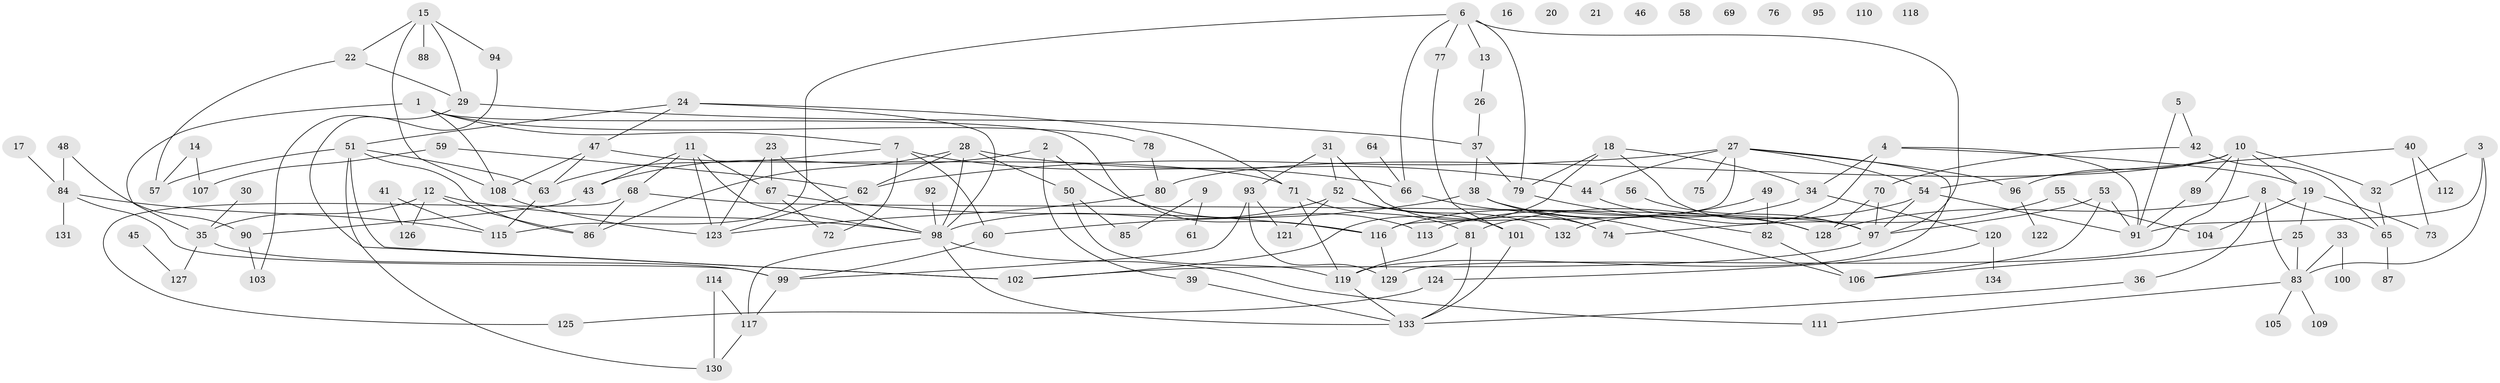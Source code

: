 // Generated by graph-tools (version 1.1) at 2025/49/03/09/25 03:49:03]
// undirected, 134 vertices, 198 edges
graph export_dot {
graph [start="1"]
  node [color=gray90,style=filled];
  1;
  2;
  3;
  4;
  5;
  6;
  7;
  8;
  9;
  10;
  11;
  12;
  13;
  14;
  15;
  16;
  17;
  18;
  19;
  20;
  21;
  22;
  23;
  24;
  25;
  26;
  27;
  28;
  29;
  30;
  31;
  32;
  33;
  34;
  35;
  36;
  37;
  38;
  39;
  40;
  41;
  42;
  43;
  44;
  45;
  46;
  47;
  48;
  49;
  50;
  51;
  52;
  53;
  54;
  55;
  56;
  57;
  58;
  59;
  60;
  61;
  62;
  63;
  64;
  65;
  66;
  67;
  68;
  69;
  70;
  71;
  72;
  73;
  74;
  75;
  76;
  77;
  78;
  79;
  80;
  81;
  82;
  83;
  84;
  85;
  86;
  87;
  88;
  89;
  90;
  91;
  92;
  93;
  94;
  95;
  96;
  97;
  98;
  99;
  100;
  101;
  102;
  103;
  104;
  105;
  106;
  107;
  108;
  109;
  110;
  111;
  112;
  113;
  114;
  115;
  116;
  117;
  118;
  119;
  120;
  121;
  122;
  123;
  124;
  125;
  126;
  127;
  128;
  129;
  130;
  131;
  132;
  133;
  134;
  1 -- 7;
  1 -- 35;
  1 -- 78;
  1 -- 108;
  1 -- 116;
  2 -- 39;
  2 -- 43;
  2 -- 113;
  3 -- 32;
  3 -- 83;
  3 -- 91;
  4 -- 19;
  4 -- 34;
  4 -- 91;
  4 -- 132;
  5 -- 42;
  5 -- 91;
  6 -- 13;
  6 -- 66;
  6 -- 77;
  6 -- 79;
  6 -- 97;
  6 -- 115;
  7 -- 60;
  7 -- 63;
  7 -- 66;
  7 -- 72;
  8 -- 36;
  8 -- 65;
  8 -- 83;
  8 -- 128;
  9 -- 61;
  9 -- 85;
  10 -- 19;
  10 -- 32;
  10 -- 80;
  10 -- 89;
  10 -- 96;
  10 -- 129;
  11 -- 43;
  11 -- 67;
  11 -- 68;
  11 -- 98;
  11 -- 123;
  12 -- 35;
  12 -- 86;
  12 -- 98;
  12 -- 126;
  13 -- 26;
  14 -- 57;
  14 -- 107;
  15 -- 22;
  15 -- 29;
  15 -- 88;
  15 -- 94;
  15 -- 108;
  17 -- 84;
  18 -- 34;
  18 -- 79;
  18 -- 97;
  18 -- 102;
  19 -- 25;
  19 -- 73;
  19 -- 104;
  22 -- 29;
  22 -- 57;
  23 -- 67;
  23 -- 98;
  23 -- 123;
  24 -- 47;
  24 -- 51;
  24 -- 71;
  24 -- 98;
  25 -- 83;
  25 -- 106;
  26 -- 37;
  27 -- 44;
  27 -- 54;
  27 -- 62;
  27 -- 75;
  27 -- 96;
  27 -- 116;
  27 -- 119;
  28 -- 44;
  28 -- 50;
  28 -- 62;
  28 -- 86;
  28 -- 98;
  29 -- 37;
  29 -- 103;
  30 -- 35;
  31 -- 52;
  31 -- 74;
  31 -- 93;
  32 -- 65;
  33 -- 83;
  33 -- 100;
  34 -- 113;
  34 -- 120;
  35 -- 99;
  35 -- 127;
  36 -- 133;
  37 -- 38;
  37 -- 79;
  38 -- 60;
  38 -- 106;
  38 -- 128;
  39 -- 133;
  40 -- 54;
  40 -- 73;
  40 -- 112;
  41 -- 115;
  41 -- 126;
  42 -- 65;
  42 -- 70;
  43 -- 90;
  44 -- 128;
  45 -- 127;
  47 -- 63;
  47 -- 71;
  47 -- 108;
  48 -- 84;
  48 -- 90;
  49 -- 82;
  49 -- 116;
  50 -- 85;
  50 -- 119;
  51 -- 57;
  51 -- 63;
  51 -- 86;
  51 -- 102;
  51 -- 130;
  52 -- 98;
  52 -- 101;
  52 -- 121;
  52 -- 132;
  53 -- 91;
  53 -- 97;
  53 -- 106;
  54 -- 81;
  54 -- 91;
  54 -- 97;
  55 -- 74;
  55 -- 104;
  56 -- 97;
  59 -- 62;
  59 -- 107;
  60 -- 99;
  62 -- 123;
  63 -- 115;
  64 -- 66;
  65 -- 87;
  66 -- 74;
  67 -- 72;
  67 -- 116;
  68 -- 86;
  68 -- 97;
  68 -- 125;
  70 -- 97;
  70 -- 128;
  71 -- 81;
  71 -- 119;
  77 -- 101;
  78 -- 80;
  79 -- 82;
  80 -- 123;
  81 -- 119;
  81 -- 133;
  82 -- 106;
  83 -- 105;
  83 -- 109;
  83 -- 111;
  84 -- 99;
  84 -- 115;
  84 -- 131;
  89 -- 91;
  90 -- 103;
  92 -- 98;
  93 -- 99;
  93 -- 121;
  93 -- 129;
  94 -- 102;
  96 -- 122;
  97 -- 102;
  98 -- 111;
  98 -- 117;
  98 -- 133;
  99 -- 117;
  101 -- 133;
  108 -- 123;
  114 -- 117;
  114 -- 130;
  116 -- 129;
  117 -- 130;
  119 -- 133;
  120 -- 124;
  120 -- 134;
  124 -- 125;
}
